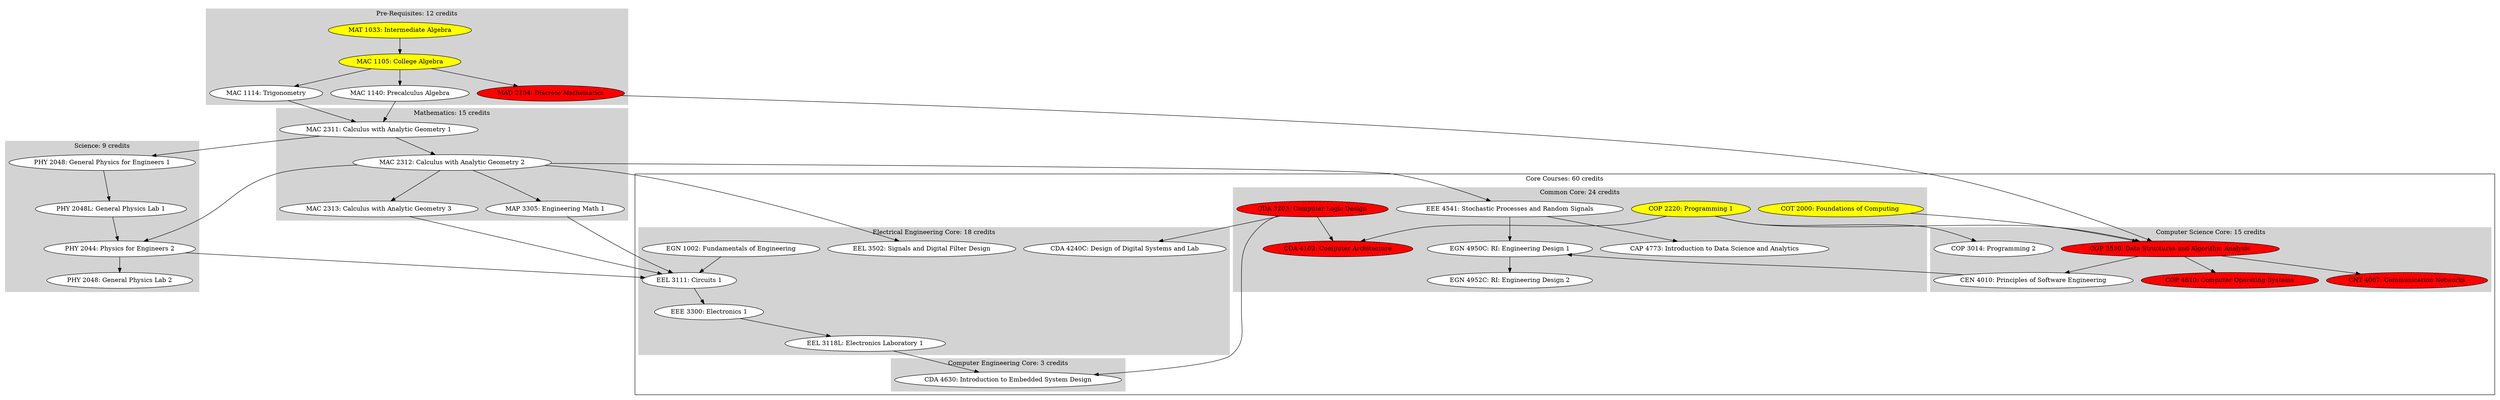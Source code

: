 digraph G {
    CAP_4773 [
        fillcolor = white,
        label = "CAP 4773: Introduction to Data Science and Analytics",
        style = filled
    ]
    
    CDA_3203 [
        fillcolor = red,
        label = "CDA 3203: Computer Logic Design",
        style = filled
    ]
    
    CDA_4102 [
        fillcolor = red,
        label = "CDA 4102: Computer Architecture",
        style = filled
    ]
    
    CDA_4240C [
        fillcolor = white,
        label = "CDA 4240C: Design of Digital Systems and Lab",
        style = filled
    ]
    
    CDA_4630 [
        fillcolor = white,
        label = "CDA 4630: Introduction to Embedded System Design",
        style = filled
    ]
    
    CEN_4010 [
        fillcolor = white,
        label = "CEN 4010: Principles of Software Engineering",
        style = filled
    ]
    
    CNT_4007 [
        fillcolor = red,
        label = "CNT 4007: Communication Networks",
        style = filled
    ]
    
    COP_2220 [
        fillcolor = yellow,
        label = "COP 2220: Programming 1",
        style = filled
    ]
    
    COP_3014 [
        fillcolor = white,
        label = "COP 3014: Programming 2",
        style = filled
    ]
    
    COP_3530 [
        fillcolor = red,
        label = "COP 3530: Data Structures and Algorithm Analysis",
        style = filled
    ]
    
    COP_4610 [
        fillcolor = red,
        label = "COP 4610: Computer Operating Systems",
        style = filled
    ]
    
    COT_2000 [
        fillcolor = yellow,
        label = "COT 2000: Foundations of Computing ",
        style = filled
    ]
    
    EEE_3300 [
        fillcolor = white,
        label = "EEE 3300: Electronics 1",
        style = filled
    ]
    
    EEL_3111 [
        fillcolor = white,
        label = "EEL 3111: Circuits 1",
        style = filled
    ]
    
    EEL_3118L [
        fillcolor = white,
        label = "EEL 3118L: Electronics Laboratory 1",
        style = filled
    ]
    
    EEL_3502 [
        fillcolor = white,
        label = "EEL 3502: Signals and Digital Filter Design",
        style = filled
    ]
    
    EGN_1002 [
        fillcolor = white,
        label = "EGN 1002: Fundamentals of Engineering",
        style = filled
    ]
    
    EGN_4950C [
        fillcolor = white,
        label = "EGN 4950C: RI: Engineering Design 1",
        style = filled
    ]
    
    EGN_4952C [
        fillcolor = white,
        label = "EGN 4952C: RI: Engineering Design 2",
        style = filled
    ]
    
    EEE_4541 [
        fillcolor = white,
        label = "EEE 4541: Stochastic Processes and Random Signals",
        style = filled
    ]

    MAC_1105 [
        fillcolor = yellow,
        label = "MAC 1105: College Algebra",
        style = filled
    ]
    
    MAC_1114 [
        fillcolor = white,
        label = "MAC 1114: Trigonometry",
        style = filled
    ]
    
    MAC_1140 [
        fillcolor = white,
        label = "MAC 1140: Precalculus Algebra",
        style = filled
    ]

    MAC_2311 [
        fillcolor = white,
        label = "MAC 2311: Calculus with Analytic Geometry 1",
        style = filled
    ]
    
    MAC_2312 [
        fillcolor = white,
        label = "MAC 2312: Calculus with Analytic Geometry 2",
        style = filled
    ]
    
    MAC_2313 [
        fillcolor = white,
        label = "MAC 2313: Calculus with Analytic Geometry 3",
        style = filled
    ]
    
    MAD_2104 [
        fillcolor = red,
        label = "MAD 2104: Discrete Mathematics",
        style = filled
    ]
    
    MAP_3305 [
        fillcolor = white,
        label = "MAP 3305: Engineering Math 1",
        style = filled
    ]

    MAT_1033 [
        fillcolor = yellow,
        label = "MAT 1033: Intermediate Algebra",
        style = filled
    ]

    PHY_2048 [
        fillcolor = white,
        label = "PHY 2048: General Physics for Engineers 1",
        style = filled
    ]

    PHY_2048L [
        fillcolor = white,
        label = "PHY 2048L: General Physics Lab 1",
        style = filled
    ]

    PHY_2044 [
        fillcolor = white,
        label = "PHY 2044: Physics for Engineers 2",
        style = filled
    ]

    PHY_2049L [
        fillcolor = white,
        label = "PHY 2048: General Physics Lab 2",
        style = filled
    ]

    subgraph cluster_0 {
        color = invis

        subgraph cluster_0 {
            color = lightgrey
            label = "Pre-Requisites: 12 credits"
            style = filled
            
            node [
                color = white,
                style = filled
            ]

            MAC_1105  -> MAC_1114
            MAC_1105  -> MAC_1140
            MAC_1105  -> MAD_2104

            MAT_1033  -> MAC_1105
        }

        subgraph cluster_1 {
            color = lightgrey
            label = "Mathematics: 15 credits"
            style = filled
            
            node [
                color = white,
                style = filled
            ]

            MAC_2311  -> MAC_2312
            MAC_2312  -> MAC_2313
            MAC_2312  -> MAP_3305
        }

        MAC_1114  -> MAC_2311
        MAC_1140  -> MAC_2311
    }

    subgraph cluster_1 {
        color = lightgrey
        label = "Science: 9 credits"
        style = filled
        
        node [
            color = white,
            style = filled
        ]

        PHY_2048  -> PHY_2048L
        PHY_2048L -> PHY_2044
        PHY_2044  -> PHY_2049L
    }

    subgraph cluster_2 {
        label = "Core Courses: 60 credits"
        
        subgraph cluster_0 {
            color = lightgrey
            label = "Common Core: 24 credits"
            style = filled

            node [
                color = white,
                style = filled
            ]

            COT_2000

            CDA_3203  -> CDA_4102
            
            COP_2220  -> CDA_4102
            
            EEE_4541  -> CAP_4773
            EEE_4541  -> EGN_4950C

            EGN_4950C -> EGN_4952C
        }

        subgraph cluster_1 {
            color = lightgrey
            label = "Computer Science Core: 15 credits"
            style = filled

            node [
                color = white,
                style = filled
            ]

            COP_3530  -> CEN_4010
            COP_3530  -> CNT_4007
            COP_3530  -> COP_4610

            COP_3014
            
            COP_4610
        }

        subgraph cluster_2 {
            color = lightgrey
            label = "Electrical Engineering Core: 18 credits"
            style = filled

            node [
                color = white,
                style = filled
            ]

            CDA_3203  -> CDA_4240C

            EEE_3300  -> EEL_3118L

            EEL_3111  -> EEE_3300

            EGN_1002  -> EEL_3111

            MAC_2312  -> EEL_3502
            MAC_2313  -> EEL_3111

            MAP_3305  -> EEL_3111

            PHY_2044  -> EEL_3111
        }

        subgraph cluster_3 {
            color = lightgrey
            label = "Computer Engineering Core: 3 credits"
            style = filled

            node [
                color = white,
                style = filled
            ]

            CDA_3203  -> CDA_4630

            EEL_3118L -> CDA_4630
        }

        CEN_4010  -> EGN_4950C

        COP_2220  -> COP_3014
        COP_2220  -> COP_3530

        COT_2000  -> COP_3530
    }

    MAC_2311  -> PHY_2048
    MAC_2312  -> EEE_4541
    MAC_2312  -> PHY_2044

    MAD_2104  -> COP_3530
}